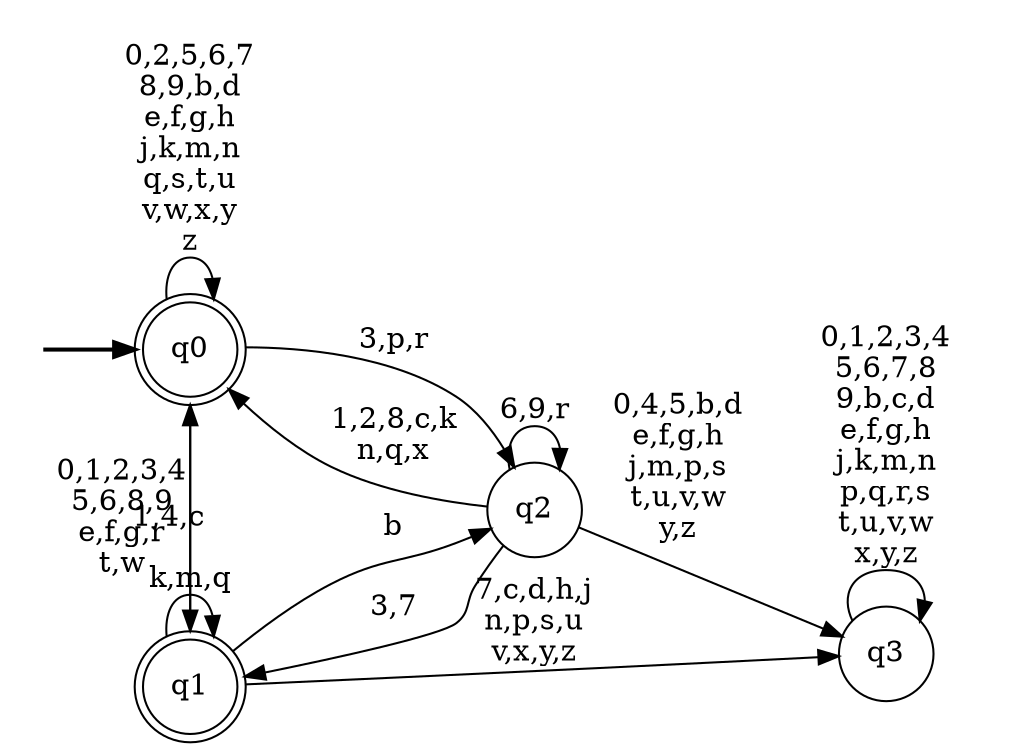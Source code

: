 digraph BlueStar {
__start0 [style = invis, shape = none, label = "", width = 0, height = 0];

rankdir=LR;
size="8,5";

s0 [style="rounded,filled", color="black", fillcolor="white" shape="doublecircle", label="q0"];
s1 [style="rounded,filled", color="black", fillcolor="white" shape="doublecircle", label="q1"];
s2 [style="filled", color="black", fillcolor="white" shape="circle", label="q2"];
s3 [style="filled", color="black", fillcolor="white" shape="circle", label="q3"];
subgraph cluster_main { 
	graph [pad=".75", ranksep="0.15", nodesep="0.15"];
	 style=invis; 
	__start0 -> s0 [penwidth=2];
}
s0 -> s0 [label="0,2,5,6,7\n8,9,b,d\ne,f,g,h\nj,k,m,n\nq,s,t,u\nv,w,x,y\nz"];
s0 -> s1 [label="1,4,c"];
s0 -> s2 [label="3,p,r"];
s1 -> s0 [label="0,1,2,3,4\n5,6,8,9\ne,f,g,r\nt,w"];
s1 -> s1 [label="k,m,q"];
s1 -> s2 [label="b"];
s1 -> s3 [label="7,c,d,h,j\nn,p,s,u\nv,x,y,z"];
s2 -> s0 [label="1,2,8,c,k\nn,q,x"];
s2 -> s1 [label="3,7"];
s2 -> s2 [label="6,9,r"];
s2 -> s3 [label="0,4,5,b,d\ne,f,g,h\nj,m,p,s\nt,u,v,w\ny,z"];
s3 -> s3 [label="0,1,2,3,4\n5,6,7,8\n9,b,c,d\ne,f,g,h\nj,k,m,n\np,q,r,s\nt,u,v,w\nx,y,z"];

}
